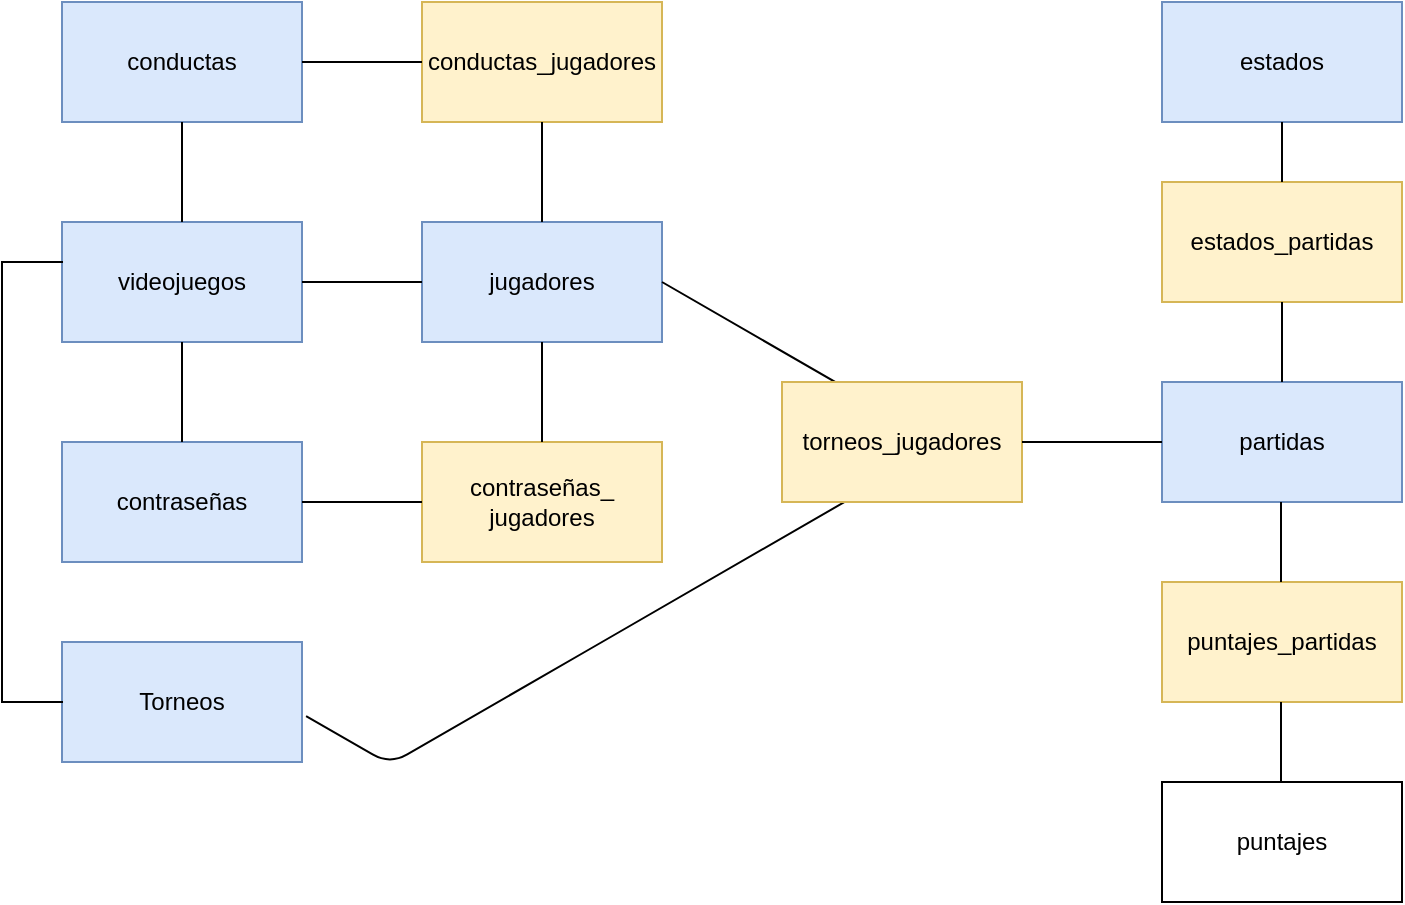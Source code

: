 <mxfile version="14.9.2" type="github">
  <diagram id="ofiK8XsWGgLCJHkNgak-" name="Page-1">
    <mxGraphModel dx="1038" dy="541" grid="1" gridSize="10" guides="1" tooltips="1" connect="1" arrows="1" fold="1" page="1" pageScale="1" pageWidth="1100" pageHeight="4000" math="0" shadow="0">
      <root>
        <mxCell id="0" />
        <mxCell id="1" parent="0" />
        <mxCell id="CMfJP-pvA0SChNkCJPf2-1" value="videojuegos" style="rounded=0;whiteSpace=wrap;html=1;fillColor=#dae8fc;strokeColor=#6c8ebf;" vertex="1" parent="1">
          <mxGeometry x="110" y="190" width="120" height="60" as="geometry" />
        </mxCell>
        <mxCell id="CMfJP-pvA0SChNkCJPf2-2" value="conductas" style="rounded=0;whiteSpace=wrap;html=1;fillColor=#dae8fc;strokeColor=#6c8ebf;" vertex="1" parent="1">
          <mxGeometry x="110" y="80" width="120" height="60" as="geometry" />
        </mxCell>
        <mxCell id="CMfJP-pvA0SChNkCJPf2-3" value="jugadores" style="rounded=0;whiteSpace=wrap;html=1;fillColor=#dae8fc;strokeColor=#6c8ebf;" vertex="1" parent="1">
          <mxGeometry x="290" y="190" width="120" height="60" as="geometry" />
        </mxCell>
        <mxCell id="CMfJP-pvA0SChNkCJPf2-4" value="contraseñas" style="rounded=0;whiteSpace=wrap;html=1;fillColor=#dae8fc;strokeColor=#6c8ebf;" vertex="1" parent="1">
          <mxGeometry x="110" y="300" width="120" height="60" as="geometry" />
        </mxCell>
        <mxCell id="CMfJP-pvA0SChNkCJPf2-5" value="" style="endArrow=none;html=1;entryX=0.5;entryY=0;entryDx=0;entryDy=0;" edge="1" parent="1" source="CMfJP-pvA0SChNkCJPf2-2" target="CMfJP-pvA0SChNkCJPf2-1">
          <mxGeometry width="50" height="50" relative="1" as="geometry">
            <mxPoint x="500" y="300" as="sourcePoint" />
            <mxPoint x="550" y="250" as="targetPoint" />
          </mxGeometry>
        </mxCell>
        <mxCell id="CMfJP-pvA0SChNkCJPf2-6" value="conductas_jugadores" style="rounded=0;whiteSpace=wrap;html=1;fillColor=#fff2cc;strokeColor=#d6b656;" vertex="1" parent="1">
          <mxGeometry x="290" y="80" width="120" height="60" as="geometry" />
        </mxCell>
        <mxCell id="CMfJP-pvA0SChNkCJPf2-7" value="" style="endArrow=none;html=1;entryX=1;entryY=0.5;entryDx=0;entryDy=0;exitX=0;exitY=0.5;exitDx=0;exitDy=0;" edge="1" parent="1" source="CMfJP-pvA0SChNkCJPf2-6" target="CMfJP-pvA0SChNkCJPf2-2">
          <mxGeometry width="50" height="50" relative="1" as="geometry">
            <mxPoint x="500" y="300" as="sourcePoint" />
            <mxPoint x="550" y="250" as="targetPoint" />
          </mxGeometry>
        </mxCell>
        <mxCell id="CMfJP-pvA0SChNkCJPf2-8" value="" style="endArrow=none;html=1;entryX=0.5;entryY=1;entryDx=0;entryDy=0;exitX=0.5;exitY=0;exitDx=0;exitDy=0;" edge="1" parent="1" source="CMfJP-pvA0SChNkCJPf2-3" target="CMfJP-pvA0SChNkCJPf2-6">
          <mxGeometry width="50" height="50" relative="1" as="geometry">
            <mxPoint x="500" y="300" as="sourcePoint" />
            <mxPoint x="550" y="250" as="targetPoint" />
          </mxGeometry>
        </mxCell>
        <mxCell id="CMfJP-pvA0SChNkCJPf2-9" value="" style="endArrow=none;html=1;entryX=1;entryY=0.5;entryDx=0;entryDy=0;exitX=0;exitY=0.5;exitDx=0;exitDy=0;" edge="1" parent="1" source="CMfJP-pvA0SChNkCJPf2-3" target="CMfJP-pvA0SChNkCJPf2-1">
          <mxGeometry width="50" height="50" relative="1" as="geometry">
            <mxPoint x="500" y="300" as="sourcePoint" />
            <mxPoint x="550" y="250" as="targetPoint" />
          </mxGeometry>
        </mxCell>
        <mxCell id="CMfJP-pvA0SChNkCJPf2-10" value="" style="endArrow=none;html=1;entryX=0.5;entryY=1;entryDx=0;entryDy=0;" edge="1" parent="1" target="CMfJP-pvA0SChNkCJPf2-1">
          <mxGeometry width="50" height="50" relative="1" as="geometry">
            <mxPoint x="170" y="300" as="sourcePoint" />
            <mxPoint x="550" y="250" as="targetPoint" />
          </mxGeometry>
        </mxCell>
        <mxCell id="CMfJP-pvA0SChNkCJPf2-11" value="&lt;div&gt;contraseñas_&lt;/div&gt;&lt;div&gt;jugadores&lt;br&gt;&lt;/div&gt;" style="rounded=0;whiteSpace=wrap;html=1;fillColor=#fff2cc;strokeColor=#d6b656;" vertex="1" parent="1">
          <mxGeometry x="290" y="300" width="120" height="60" as="geometry" />
        </mxCell>
        <mxCell id="CMfJP-pvA0SChNkCJPf2-12" value="" style="endArrow=none;html=1;entryX=0.5;entryY=1;entryDx=0;entryDy=0;exitX=0.5;exitY=0;exitDx=0;exitDy=0;" edge="1" parent="1" source="CMfJP-pvA0SChNkCJPf2-11" target="CMfJP-pvA0SChNkCJPf2-3">
          <mxGeometry width="50" height="50" relative="1" as="geometry">
            <mxPoint x="500" y="300" as="sourcePoint" />
            <mxPoint x="550" y="250" as="targetPoint" />
          </mxGeometry>
        </mxCell>
        <mxCell id="CMfJP-pvA0SChNkCJPf2-13" value="" style="endArrow=none;html=1;entryX=1;entryY=0.5;entryDx=0;entryDy=0;exitX=0;exitY=0.5;exitDx=0;exitDy=0;" edge="1" parent="1" source="CMfJP-pvA0SChNkCJPf2-11" target="CMfJP-pvA0SChNkCJPf2-4">
          <mxGeometry width="50" height="50" relative="1" as="geometry">
            <mxPoint x="500" y="300" as="sourcePoint" />
            <mxPoint x="550" y="250" as="targetPoint" />
          </mxGeometry>
        </mxCell>
        <mxCell id="CMfJP-pvA0SChNkCJPf2-18" value="Torneos" style="rounded=0;whiteSpace=wrap;html=1;fillColor=#dae8fc;strokeColor=#6c8ebf;" vertex="1" parent="1">
          <mxGeometry x="110" y="400" width="120" height="60" as="geometry" />
        </mxCell>
        <mxCell id="CMfJP-pvA0SChNkCJPf2-19" value="" style="shape=partialRectangle;whiteSpace=wrap;html=1;bottom=1;right=1;left=1;top=0;fillColor=none;routingCenterX=-0.5;rotation=90;" vertex="1" parent="1">
          <mxGeometry x="-15" y="305" width="220" height="30" as="geometry" />
        </mxCell>
        <mxCell id="CMfJP-pvA0SChNkCJPf2-22" value="" style="edgeStyle=isometricEdgeStyle;endArrow=none;html=1;elbow=vertical;exitX=1.017;exitY=0.617;exitDx=0;exitDy=0;exitPerimeter=0;entryX=1;entryY=0.5;entryDx=0;entryDy=0;" edge="1" parent="1" source="CMfJP-pvA0SChNkCJPf2-18" target="CMfJP-pvA0SChNkCJPf2-3">
          <mxGeometry width="50" height="100" relative="1" as="geometry">
            <mxPoint x="490" y="450" as="sourcePoint" />
            <mxPoint x="540" y="350" as="targetPoint" />
            <Array as="points">
              <mxPoint x="380" y="400" />
            </Array>
          </mxGeometry>
        </mxCell>
        <mxCell id="CMfJP-pvA0SChNkCJPf2-23" value="torneos_jugadores" style="rounded=0;whiteSpace=wrap;html=1;fillColor=#fff2cc;strokeColor=#d6b656;" vertex="1" parent="1">
          <mxGeometry x="470" y="270" width="120" height="60" as="geometry" />
        </mxCell>
        <mxCell id="CMfJP-pvA0SChNkCJPf2-24" value="partidas" style="rounded=0;whiteSpace=wrap;html=1;fillColor=#dae8fc;strokeColor=#6c8ebf;" vertex="1" parent="1">
          <mxGeometry x="660" y="270" width="120" height="60" as="geometry" />
        </mxCell>
        <mxCell id="CMfJP-pvA0SChNkCJPf2-25" value="estados" style="rounded=0;whiteSpace=wrap;html=1;fillColor=#dae8fc;strokeColor=#6c8ebf;" vertex="1" parent="1">
          <mxGeometry x="660" y="80" width="120" height="60" as="geometry" />
        </mxCell>
        <mxCell id="CMfJP-pvA0SChNkCJPf2-26" value="estados_partidas" style="rounded=0;whiteSpace=wrap;html=1;fillColor=#fff2cc;strokeColor=#d6b656;" vertex="1" parent="1">
          <mxGeometry x="660" y="170" width="120" height="60" as="geometry" />
        </mxCell>
        <mxCell id="CMfJP-pvA0SChNkCJPf2-27" value="" style="endArrow=none;html=1;entryX=0.5;entryY=1;entryDx=0;entryDy=0;exitX=0.5;exitY=0;exitDx=0;exitDy=0;" edge="1" parent="1" source="CMfJP-pvA0SChNkCJPf2-26" target="CMfJP-pvA0SChNkCJPf2-25">
          <mxGeometry width="50" height="50" relative="1" as="geometry">
            <mxPoint x="500" y="350" as="sourcePoint" />
            <mxPoint x="550" y="300" as="targetPoint" />
          </mxGeometry>
        </mxCell>
        <mxCell id="CMfJP-pvA0SChNkCJPf2-28" value="" style="endArrow=none;html=1;entryX=0.5;entryY=1;entryDx=0;entryDy=0;exitX=0.5;exitY=0;exitDx=0;exitDy=0;" edge="1" parent="1" source="CMfJP-pvA0SChNkCJPf2-24" target="CMfJP-pvA0SChNkCJPf2-26">
          <mxGeometry width="50" height="50" relative="1" as="geometry">
            <mxPoint x="500" y="350" as="sourcePoint" />
            <mxPoint x="550" y="300" as="targetPoint" />
          </mxGeometry>
        </mxCell>
        <mxCell id="CMfJP-pvA0SChNkCJPf2-29" value="" style="endArrow=none;html=1;entryX=1;entryY=0.5;entryDx=0;entryDy=0;exitX=0;exitY=0.5;exitDx=0;exitDy=0;" edge="1" parent="1" source="CMfJP-pvA0SChNkCJPf2-24" target="CMfJP-pvA0SChNkCJPf2-23">
          <mxGeometry width="50" height="50" relative="1" as="geometry">
            <mxPoint x="500" y="350" as="sourcePoint" />
            <mxPoint x="550" y="300" as="targetPoint" />
          </mxGeometry>
        </mxCell>
        <mxCell id="CMfJP-pvA0SChNkCJPf2-30" value="puntajes" style="rounded=0;whiteSpace=wrap;html=1;" vertex="1" parent="1">
          <mxGeometry x="660" y="470" width="120" height="60" as="geometry" />
        </mxCell>
        <mxCell id="CMfJP-pvA0SChNkCJPf2-31" value="puntajes_partidas" style="rounded=0;whiteSpace=wrap;html=1;fillColor=#fff2cc;strokeColor=#d6b656;" vertex="1" parent="1">
          <mxGeometry x="660" y="370" width="120" height="60" as="geometry" />
        </mxCell>
        <mxCell id="CMfJP-pvA0SChNkCJPf2-32" value="" style="endArrow=none;html=1;entryX=0.5;entryY=1;entryDx=0;entryDy=0;exitX=0.5;exitY=0;exitDx=0;exitDy=0;" edge="1" parent="1">
          <mxGeometry width="50" height="50" relative="1" as="geometry">
            <mxPoint x="719.5" y="370" as="sourcePoint" />
            <mxPoint x="719.5" y="330" as="targetPoint" />
          </mxGeometry>
        </mxCell>
        <mxCell id="CMfJP-pvA0SChNkCJPf2-33" value="" style="endArrow=none;html=1;entryX=0.5;entryY=1;entryDx=0;entryDy=0;exitX=0.5;exitY=0;exitDx=0;exitDy=0;" edge="1" parent="1">
          <mxGeometry width="50" height="50" relative="1" as="geometry">
            <mxPoint x="719.5" y="470" as="sourcePoint" />
            <mxPoint x="719.5" y="430" as="targetPoint" />
          </mxGeometry>
        </mxCell>
      </root>
    </mxGraphModel>
  </diagram>
</mxfile>

